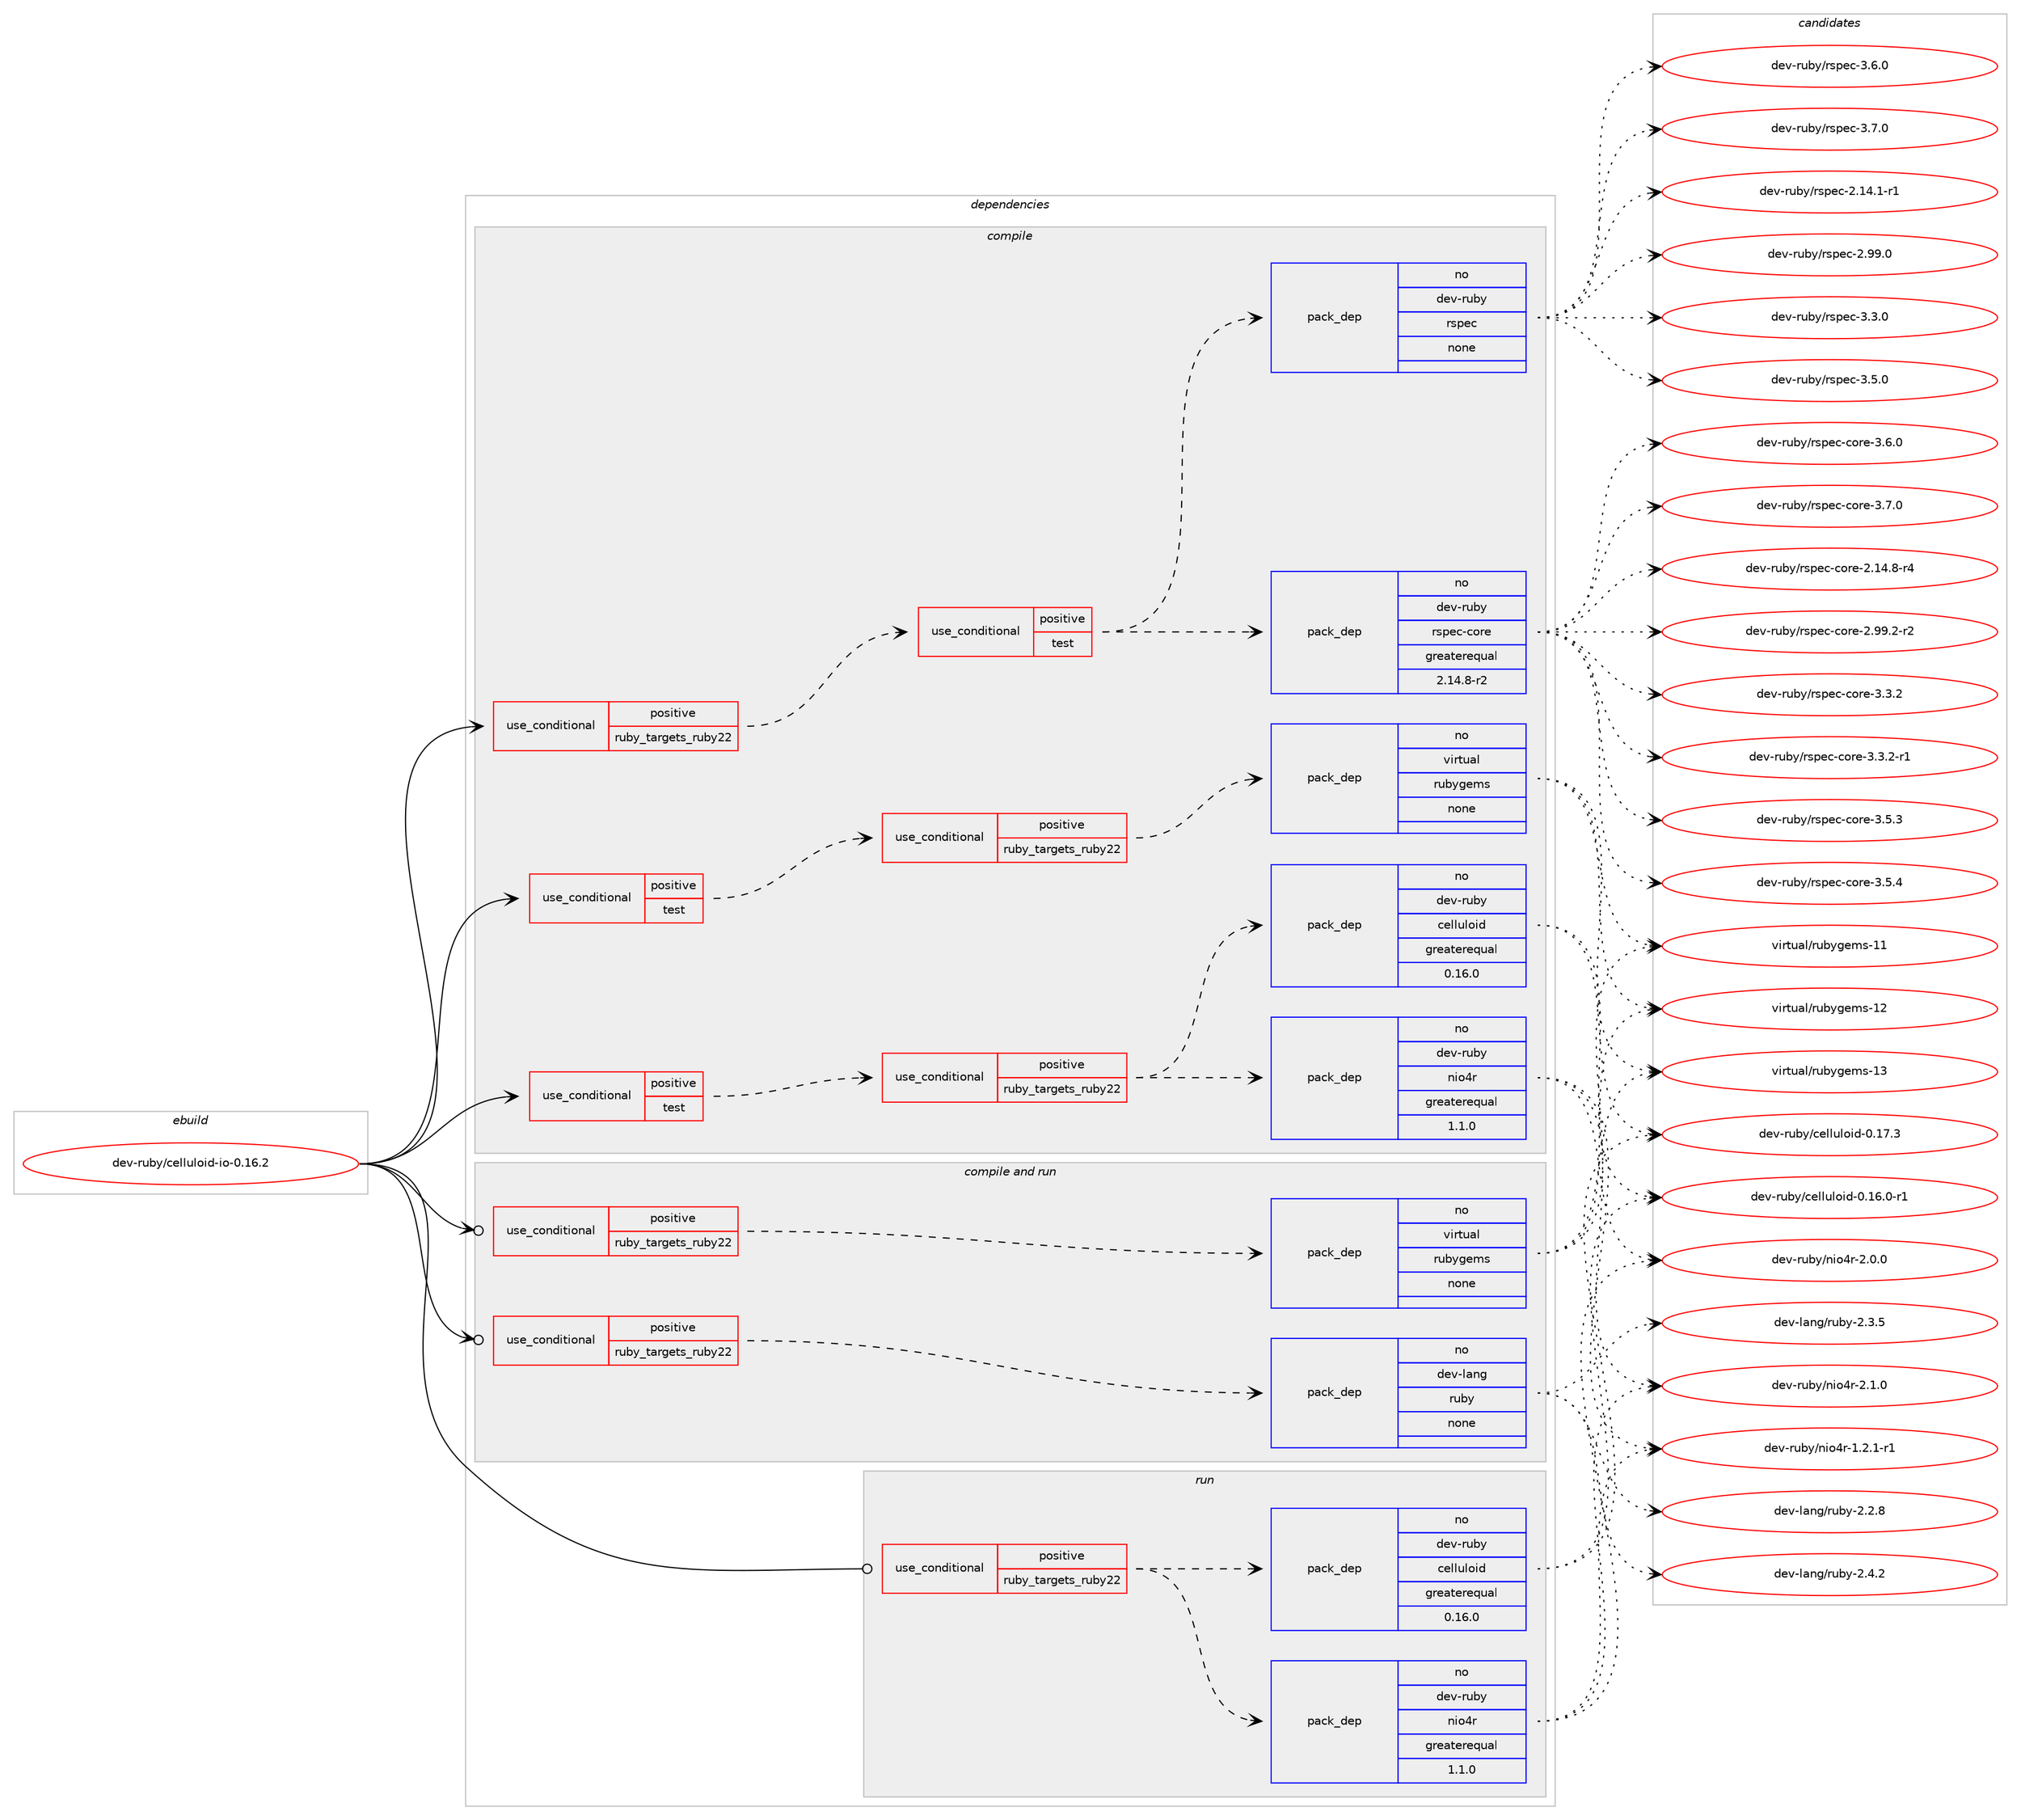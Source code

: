digraph prolog {

# *************
# Graph options
# *************

newrank=true;
concentrate=true;
compound=true;
graph [rankdir=LR,fontname=Helvetica,fontsize=10,ranksep=1.5];#, ranksep=2.5, nodesep=0.2];
edge  [arrowhead=vee];
node  [fontname=Helvetica,fontsize=10];

# **********
# The ebuild
# **********

subgraph cluster_leftcol {
color=gray;
rank=same;
label=<<i>ebuild</i>>;
id [label="dev-ruby/celluloid-io-0.16.2", color=red, width=4, href="../dev-ruby/celluloid-io-0.16.2.svg"];
}

# ****************
# The dependencies
# ****************

subgraph cluster_midcol {
color=gray;
label=<<i>dependencies</i>>;
subgraph cluster_compile {
fillcolor="#eeeeee";
style=filled;
label=<<i>compile</i>>;
subgraph cond53732 {
dependency232363 [label=<<TABLE BORDER="0" CELLBORDER="1" CELLSPACING="0" CELLPADDING="4"><TR><TD ROWSPAN="3" CELLPADDING="10">use_conditional</TD></TR><TR><TD>positive</TD></TR><TR><TD>ruby_targets_ruby22</TD></TR></TABLE>>, shape=none, color=red];
subgraph cond53733 {
dependency232364 [label=<<TABLE BORDER="0" CELLBORDER="1" CELLSPACING="0" CELLPADDING="4"><TR><TD ROWSPAN="3" CELLPADDING="10">use_conditional</TD></TR><TR><TD>positive</TD></TR><TR><TD>test</TD></TR></TABLE>>, shape=none, color=red];
subgraph pack174557 {
dependency232365 [label=<<TABLE BORDER="0" CELLBORDER="1" CELLSPACING="0" CELLPADDING="4" WIDTH="220"><TR><TD ROWSPAN="6" CELLPADDING="30">pack_dep</TD></TR><TR><TD WIDTH="110">no</TD></TR><TR><TD>dev-ruby</TD></TR><TR><TD>rspec</TD></TR><TR><TD>none</TD></TR><TR><TD></TD></TR></TABLE>>, shape=none, color=blue];
}
dependency232364:e -> dependency232365:w [weight=20,style="dashed",arrowhead="vee"];
subgraph pack174558 {
dependency232366 [label=<<TABLE BORDER="0" CELLBORDER="1" CELLSPACING="0" CELLPADDING="4" WIDTH="220"><TR><TD ROWSPAN="6" CELLPADDING="30">pack_dep</TD></TR><TR><TD WIDTH="110">no</TD></TR><TR><TD>dev-ruby</TD></TR><TR><TD>rspec-core</TD></TR><TR><TD>greaterequal</TD></TR><TR><TD>2.14.8-r2</TD></TR></TABLE>>, shape=none, color=blue];
}
dependency232364:e -> dependency232366:w [weight=20,style="dashed",arrowhead="vee"];
}
dependency232363:e -> dependency232364:w [weight=20,style="dashed",arrowhead="vee"];
}
id:e -> dependency232363:w [weight=20,style="solid",arrowhead="vee"];
subgraph cond53734 {
dependency232367 [label=<<TABLE BORDER="0" CELLBORDER="1" CELLSPACING="0" CELLPADDING="4"><TR><TD ROWSPAN="3" CELLPADDING="10">use_conditional</TD></TR><TR><TD>positive</TD></TR><TR><TD>test</TD></TR></TABLE>>, shape=none, color=red];
subgraph cond53735 {
dependency232368 [label=<<TABLE BORDER="0" CELLBORDER="1" CELLSPACING="0" CELLPADDING="4"><TR><TD ROWSPAN="3" CELLPADDING="10">use_conditional</TD></TR><TR><TD>positive</TD></TR><TR><TD>ruby_targets_ruby22</TD></TR></TABLE>>, shape=none, color=red];
subgraph pack174559 {
dependency232369 [label=<<TABLE BORDER="0" CELLBORDER="1" CELLSPACING="0" CELLPADDING="4" WIDTH="220"><TR><TD ROWSPAN="6" CELLPADDING="30">pack_dep</TD></TR><TR><TD WIDTH="110">no</TD></TR><TR><TD>dev-ruby</TD></TR><TR><TD>celluloid</TD></TR><TR><TD>greaterequal</TD></TR><TR><TD>0.16.0</TD></TR></TABLE>>, shape=none, color=blue];
}
dependency232368:e -> dependency232369:w [weight=20,style="dashed",arrowhead="vee"];
subgraph pack174560 {
dependency232370 [label=<<TABLE BORDER="0" CELLBORDER="1" CELLSPACING="0" CELLPADDING="4" WIDTH="220"><TR><TD ROWSPAN="6" CELLPADDING="30">pack_dep</TD></TR><TR><TD WIDTH="110">no</TD></TR><TR><TD>dev-ruby</TD></TR><TR><TD>nio4r</TD></TR><TR><TD>greaterequal</TD></TR><TR><TD>1.1.0</TD></TR></TABLE>>, shape=none, color=blue];
}
dependency232368:e -> dependency232370:w [weight=20,style="dashed",arrowhead="vee"];
}
dependency232367:e -> dependency232368:w [weight=20,style="dashed",arrowhead="vee"];
}
id:e -> dependency232367:w [weight=20,style="solid",arrowhead="vee"];
subgraph cond53736 {
dependency232371 [label=<<TABLE BORDER="0" CELLBORDER="1" CELLSPACING="0" CELLPADDING="4"><TR><TD ROWSPAN="3" CELLPADDING="10">use_conditional</TD></TR><TR><TD>positive</TD></TR><TR><TD>test</TD></TR></TABLE>>, shape=none, color=red];
subgraph cond53737 {
dependency232372 [label=<<TABLE BORDER="0" CELLBORDER="1" CELLSPACING="0" CELLPADDING="4"><TR><TD ROWSPAN="3" CELLPADDING="10">use_conditional</TD></TR><TR><TD>positive</TD></TR><TR><TD>ruby_targets_ruby22</TD></TR></TABLE>>, shape=none, color=red];
subgraph pack174561 {
dependency232373 [label=<<TABLE BORDER="0" CELLBORDER="1" CELLSPACING="0" CELLPADDING="4" WIDTH="220"><TR><TD ROWSPAN="6" CELLPADDING="30">pack_dep</TD></TR><TR><TD WIDTH="110">no</TD></TR><TR><TD>virtual</TD></TR><TR><TD>rubygems</TD></TR><TR><TD>none</TD></TR><TR><TD></TD></TR></TABLE>>, shape=none, color=blue];
}
dependency232372:e -> dependency232373:w [weight=20,style="dashed",arrowhead="vee"];
}
dependency232371:e -> dependency232372:w [weight=20,style="dashed",arrowhead="vee"];
}
id:e -> dependency232371:w [weight=20,style="solid",arrowhead="vee"];
}
subgraph cluster_compileandrun {
fillcolor="#eeeeee";
style=filled;
label=<<i>compile and run</i>>;
subgraph cond53738 {
dependency232374 [label=<<TABLE BORDER="0" CELLBORDER="1" CELLSPACING="0" CELLPADDING="4"><TR><TD ROWSPAN="3" CELLPADDING="10">use_conditional</TD></TR><TR><TD>positive</TD></TR><TR><TD>ruby_targets_ruby22</TD></TR></TABLE>>, shape=none, color=red];
subgraph pack174562 {
dependency232375 [label=<<TABLE BORDER="0" CELLBORDER="1" CELLSPACING="0" CELLPADDING="4" WIDTH="220"><TR><TD ROWSPAN="6" CELLPADDING="30">pack_dep</TD></TR><TR><TD WIDTH="110">no</TD></TR><TR><TD>dev-lang</TD></TR><TR><TD>ruby</TD></TR><TR><TD>none</TD></TR><TR><TD></TD></TR></TABLE>>, shape=none, color=blue];
}
dependency232374:e -> dependency232375:w [weight=20,style="dashed",arrowhead="vee"];
}
id:e -> dependency232374:w [weight=20,style="solid",arrowhead="odotvee"];
subgraph cond53739 {
dependency232376 [label=<<TABLE BORDER="0" CELLBORDER="1" CELLSPACING="0" CELLPADDING="4"><TR><TD ROWSPAN="3" CELLPADDING="10">use_conditional</TD></TR><TR><TD>positive</TD></TR><TR><TD>ruby_targets_ruby22</TD></TR></TABLE>>, shape=none, color=red];
subgraph pack174563 {
dependency232377 [label=<<TABLE BORDER="0" CELLBORDER="1" CELLSPACING="0" CELLPADDING="4" WIDTH="220"><TR><TD ROWSPAN="6" CELLPADDING="30">pack_dep</TD></TR><TR><TD WIDTH="110">no</TD></TR><TR><TD>virtual</TD></TR><TR><TD>rubygems</TD></TR><TR><TD>none</TD></TR><TR><TD></TD></TR></TABLE>>, shape=none, color=blue];
}
dependency232376:e -> dependency232377:w [weight=20,style="dashed",arrowhead="vee"];
}
id:e -> dependency232376:w [weight=20,style="solid",arrowhead="odotvee"];
}
subgraph cluster_run {
fillcolor="#eeeeee";
style=filled;
label=<<i>run</i>>;
subgraph cond53740 {
dependency232378 [label=<<TABLE BORDER="0" CELLBORDER="1" CELLSPACING="0" CELLPADDING="4"><TR><TD ROWSPAN="3" CELLPADDING="10">use_conditional</TD></TR><TR><TD>positive</TD></TR><TR><TD>ruby_targets_ruby22</TD></TR></TABLE>>, shape=none, color=red];
subgraph pack174564 {
dependency232379 [label=<<TABLE BORDER="0" CELLBORDER="1" CELLSPACING="0" CELLPADDING="4" WIDTH="220"><TR><TD ROWSPAN="6" CELLPADDING="30">pack_dep</TD></TR><TR><TD WIDTH="110">no</TD></TR><TR><TD>dev-ruby</TD></TR><TR><TD>celluloid</TD></TR><TR><TD>greaterequal</TD></TR><TR><TD>0.16.0</TD></TR></TABLE>>, shape=none, color=blue];
}
dependency232378:e -> dependency232379:w [weight=20,style="dashed",arrowhead="vee"];
subgraph pack174565 {
dependency232380 [label=<<TABLE BORDER="0" CELLBORDER="1" CELLSPACING="0" CELLPADDING="4" WIDTH="220"><TR><TD ROWSPAN="6" CELLPADDING="30">pack_dep</TD></TR><TR><TD WIDTH="110">no</TD></TR><TR><TD>dev-ruby</TD></TR><TR><TD>nio4r</TD></TR><TR><TD>greaterequal</TD></TR><TR><TD>1.1.0</TD></TR></TABLE>>, shape=none, color=blue];
}
dependency232378:e -> dependency232380:w [weight=20,style="dashed",arrowhead="vee"];
}
id:e -> dependency232378:w [weight=20,style="solid",arrowhead="odot"];
}
}

# **************
# The candidates
# **************

subgraph cluster_choices {
rank=same;
color=gray;
label=<<i>candidates</i>>;

subgraph choice174557 {
color=black;
nodesep=1;
choice10010111845114117981214711411511210199455046495246494511449 [label="dev-ruby/rspec-2.14.1-r1", color=red, width=4,href="../dev-ruby/rspec-2.14.1-r1.svg"];
choice1001011184511411798121471141151121019945504657574648 [label="dev-ruby/rspec-2.99.0", color=red, width=4,href="../dev-ruby/rspec-2.99.0.svg"];
choice10010111845114117981214711411511210199455146514648 [label="dev-ruby/rspec-3.3.0", color=red, width=4,href="../dev-ruby/rspec-3.3.0.svg"];
choice10010111845114117981214711411511210199455146534648 [label="dev-ruby/rspec-3.5.0", color=red, width=4,href="../dev-ruby/rspec-3.5.0.svg"];
choice10010111845114117981214711411511210199455146544648 [label="dev-ruby/rspec-3.6.0", color=red, width=4,href="../dev-ruby/rspec-3.6.0.svg"];
choice10010111845114117981214711411511210199455146554648 [label="dev-ruby/rspec-3.7.0", color=red, width=4,href="../dev-ruby/rspec-3.7.0.svg"];
dependency232365:e -> choice10010111845114117981214711411511210199455046495246494511449:w [style=dotted,weight="100"];
dependency232365:e -> choice1001011184511411798121471141151121019945504657574648:w [style=dotted,weight="100"];
dependency232365:e -> choice10010111845114117981214711411511210199455146514648:w [style=dotted,weight="100"];
dependency232365:e -> choice10010111845114117981214711411511210199455146534648:w [style=dotted,weight="100"];
dependency232365:e -> choice10010111845114117981214711411511210199455146544648:w [style=dotted,weight="100"];
dependency232365:e -> choice10010111845114117981214711411511210199455146554648:w [style=dotted,weight="100"];
}
subgraph choice174558 {
color=black;
nodesep=1;
choice100101118451141179812147114115112101994599111114101455046495246564511452 [label="dev-ruby/rspec-core-2.14.8-r4", color=red, width=4,href="../dev-ruby/rspec-core-2.14.8-r4.svg"];
choice100101118451141179812147114115112101994599111114101455046575746504511450 [label="dev-ruby/rspec-core-2.99.2-r2", color=red, width=4,href="../dev-ruby/rspec-core-2.99.2-r2.svg"];
choice100101118451141179812147114115112101994599111114101455146514650 [label="dev-ruby/rspec-core-3.3.2", color=red, width=4,href="../dev-ruby/rspec-core-3.3.2.svg"];
choice1001011184511411798121471141151121019945991111141014551465146504511449 [label="dev-ruby/rspec-core-3.3.2-r1", color=red, width=4,href="../dev-ruby/rspec-core-3.3.2-r1.svg"];
choice100101118451141179812147114115112101994599111114101455146534651 [label="dev-ruby/rspec-core-3.5.3", color=red, width=4,href="../dev-ruby/rspec-core-3.5.3.svg"];
choice100101118451141179812147114115112101994599111114101455146534652 [label="dev-ruby/rspec-core-3.5.4", color=red, width=4,href="../dev-ruby/rspec-core-3.5.4.svg"];
choice100101118451141179812147114115112101994599111114101455146544648 [label="dev-ruby/rspec-core-3.6.0", color=red, width=4,href="../dev-ruby/rspec-core-3.6.0.svg"];
choice100101118451141179812147114115112101994599111114101455146554648 [label="dev-ruby/rspec-core-3.7.0", color=red, width=4,href="../dev-ruby/rspec-core-3.7.0.svg"];
dependency232366:e -> choice100101118451141179812147114115112101994599111114101455046495246564511452:w [style=dotted,weight="100"];
dependency232366:e -> choice100101118451141179812147114115112101994599111114101455046575746504511450:w [style=dotted,weight="100"];
dependency232366:e -> choice100101118451141179812147114115112101994599111114101455146514650:w [style=dotted,weight="100"];
dependency232366:e -> choice1001011184511411798121471141151121019945991111141014551465146504511449:w [style=dotted,weight="100"];
dependency232366:e -> choice100101118451141179812147114115112101994599111114101455146534651:w [style=dotted,weight="100"];
dependency232366:e -> choice100101118451141179812147114115112101994599111114101455146534652:w [style=dotted,weight="100"];
dependency232366:e -> choice100101118451141179812147114115112101994599111114101455146544648:w [style=dotted,weight="100"];
dependency232366:e -> choice100101118451141179812147114115112101994599111114101455146554648:w [style=dotted,weight="100"];
}
subgraph choice174559 {
color=black;
nodesep=1;
choice10010111845114117981214799101108108117108111105100454846495446484511449 [label="dev-ruby/celluloid-0.16.0-r1", color=red, width=4,href="../dev-ruby/celluloid-0.16.0-r1.svg"];
choice1001011184511411798121479910110810811710811110510045484649554651 [label="dev-ruby/celluloid-0.17.3", color=red, width=4,href="../dev-ruby/celluloid-0.17.3.svg"];
dependency232369:e -> choice10010111845114117981214799101108108117108111105100454846495446484511449:w [style=dotted,weight="100"];
dependency232369:e -> choice1001011184511411798121479910110810811710811110510045484649554651:w [style=dotted,weight="100"];
}
subgraph choice174560 {
color=black;
nodesep=1;
choice100101118451141179812147110105111521144549465046494511449 [label="dev-ruby/nio4r-1.2.1-r1", color=red, width=4,href="../dev-ruby/nio4r-1.2.1-r1.svg"];
choice10010111845114117981214711010511152114455046484648 [label="dev-ruby/nio4r-2.0.0", color=red, width=4,href="../dev-ruby/nio4r-2.0.0.svg"];
choice10010111845114117981214711010511152114455046494648 [label="dev-ruby/nio4r-2.1.0", color=red, width=4,href="../dev-ruby/nio4r-2.1.0.svg"];
dependency232370:e -> choice100101118451141179812147110105111521144549465046494511449:w [style=dotted,weight="100"];
dependency232370:e -> choice10010111845114117981214711010511152114455046484648:w [style=dotted,weight="100"];
dependency232370:e -> choice10010111845114117981214711010511152114455046494648:w [style=dotted,weight="100"];
}
subgraph choice174561 {
color=black;
nodesep=1;
choice118105114116117971084711411798121103101109115454949 [label="virtual/rubygems-11", color=red, width=4,href="../virtual/rubygems-11.svg"];
choice118105114116117971084711411798121103101109115454950 [label="virtual/rubygems-12", color=red, width=4,href="../virtual/rubygems-12.svg"];
choice118105114116117971084711411798121103101109115454951 [label="virtual/rubygems-13", color=red, width=4,href="../virtual/rubygems-13.svg"];
dependency232373:e -> choice118105114116117971084711411798121103101109115454949:w [style=dotted,weight="100"];
dependency232373:e -> choice118105114116117971084711411798121103101109115454950:w [style=dotted,weight="100"];
dependency232373:e -> choice118105114116117971084711411798121103101109115454951:w [style=dotted,weight="100"];
}
subgraph choice174562 {
color=black;
nodesep=1;
choice10010111845108971101034711411798121455046504656 [label="dev-lang/ruby-2.2.8", color=red, width=4,href="../dev-lang/ruby-2.2.8.svg"];
choice10010111845108971101034711411798121455046514653 [label="dev-lang/ruby-2.3.5", color=red, width=4,href="../dev-lang/ruby-2.3.5.svg"];
choice10010111845108971101034711411798121455046524650 [label="dev-lang/ruby-2.4.2", color=red, width=4,href="../dev-lang/ruby-2.4.2.svg"];
dependency232375:e -> choice10010111845108971101034711411798121455046504656:w [style=dotted,weight="100"];
dependency232375:e -> choice10010111845108971101034711411798121455046514653:w [style=dotted,weight="100"];
dependency232375:e -> choice10010111845108971101034711411798121455046524650:w [style=dotted,weight="100"];
}
subgraph choice174563 {
color=black;
nodesep=1;
choice118105114116117971084711411798121103101109115454949 [label="virtual/rubygems-11", color=red, width=4,href="../virtual/rubygems-11.svg"];
choice118105114116117971084711411798121103101109115454950 [label="virtual/rubygems-12", color=red, width=4,href="../virtual/rubygems-12.svg"];
choice118105114116117971084711411798121103101109115454951 [label="virtual/rubygems-13", color=red, width=4,href="../virtual/rubygems-13.svg"];
dependency232377:e -> choice118105114116117971084711411798121103101109115454949:w [style=dotted,weight="100"];
dependency232377:e -> choice118105114116117971084711411798121103101109115454950:w [style=dotted,weight="100"];
dependency232377:e -> choice118105114116117971084711411798121103101109115454951:w [style=dotted,weight="100"];
}
subgraph choice174564 {
color=black;
nodesep=1;
choice10010111845114117981214799101108108117108111105100454846495446484511449 [label="dev-ruby/celluloid-0.16.0-r1", color=red, width=4,href="../dev-ruby/celluloid-0.16.0-r1.svg"];
choice1001011184511411798121479910110810811710811110510045484649554651 [label="dev-ruby/celluloid-0.17.3", color=red, width=4,href="../dev-ruby/celluloid-0.17.3.svg"];
dependency232379:e -> choice10010111845114117981214799101108108117108111105100454846495446484511449:w [style=dotted,weight="100"];
dependency232379:e -> choice1001011184511411798121479910110810811710811110510045484649554651:w [style=dotted,weight="100"];
}
subgraph choice174565 {
color=black;
nodesep=1;
choice100101118451141179812147110105111521144549465046494511449 [label="dev-ruby/nio4r-1.2.1-r1", color=red, width=4,href="../dev-ruby/nio4r-1.2.1-r1.svg"];
choice10010111845114117981214711010511152114455046484648 [label="dev-ruby/nio4r-2.0.0", color=red, width=4,href="../dev-ruby/nio4r-2.0.0.svg"];
choice10010111845114117981214711010511152114455046494648 [label="dev-ruby/nio4r-2.1.0", color=red, width=4,href="../dev-ruby/nio4r-2.1.0.svg"];
dependency232380:e -> choice100101118451141179812147110105111521144549465046494511449:w [style=dotted,weight="100"];
dependency232380:e -> choice10010111845114117981214711010511152114455046484648:w [style=dotted,weight="100"];
dependency232380:e -> choice10010111845114117981214711010511152114455046494648:w [style=dotted,weight="100"];
}
}

}
